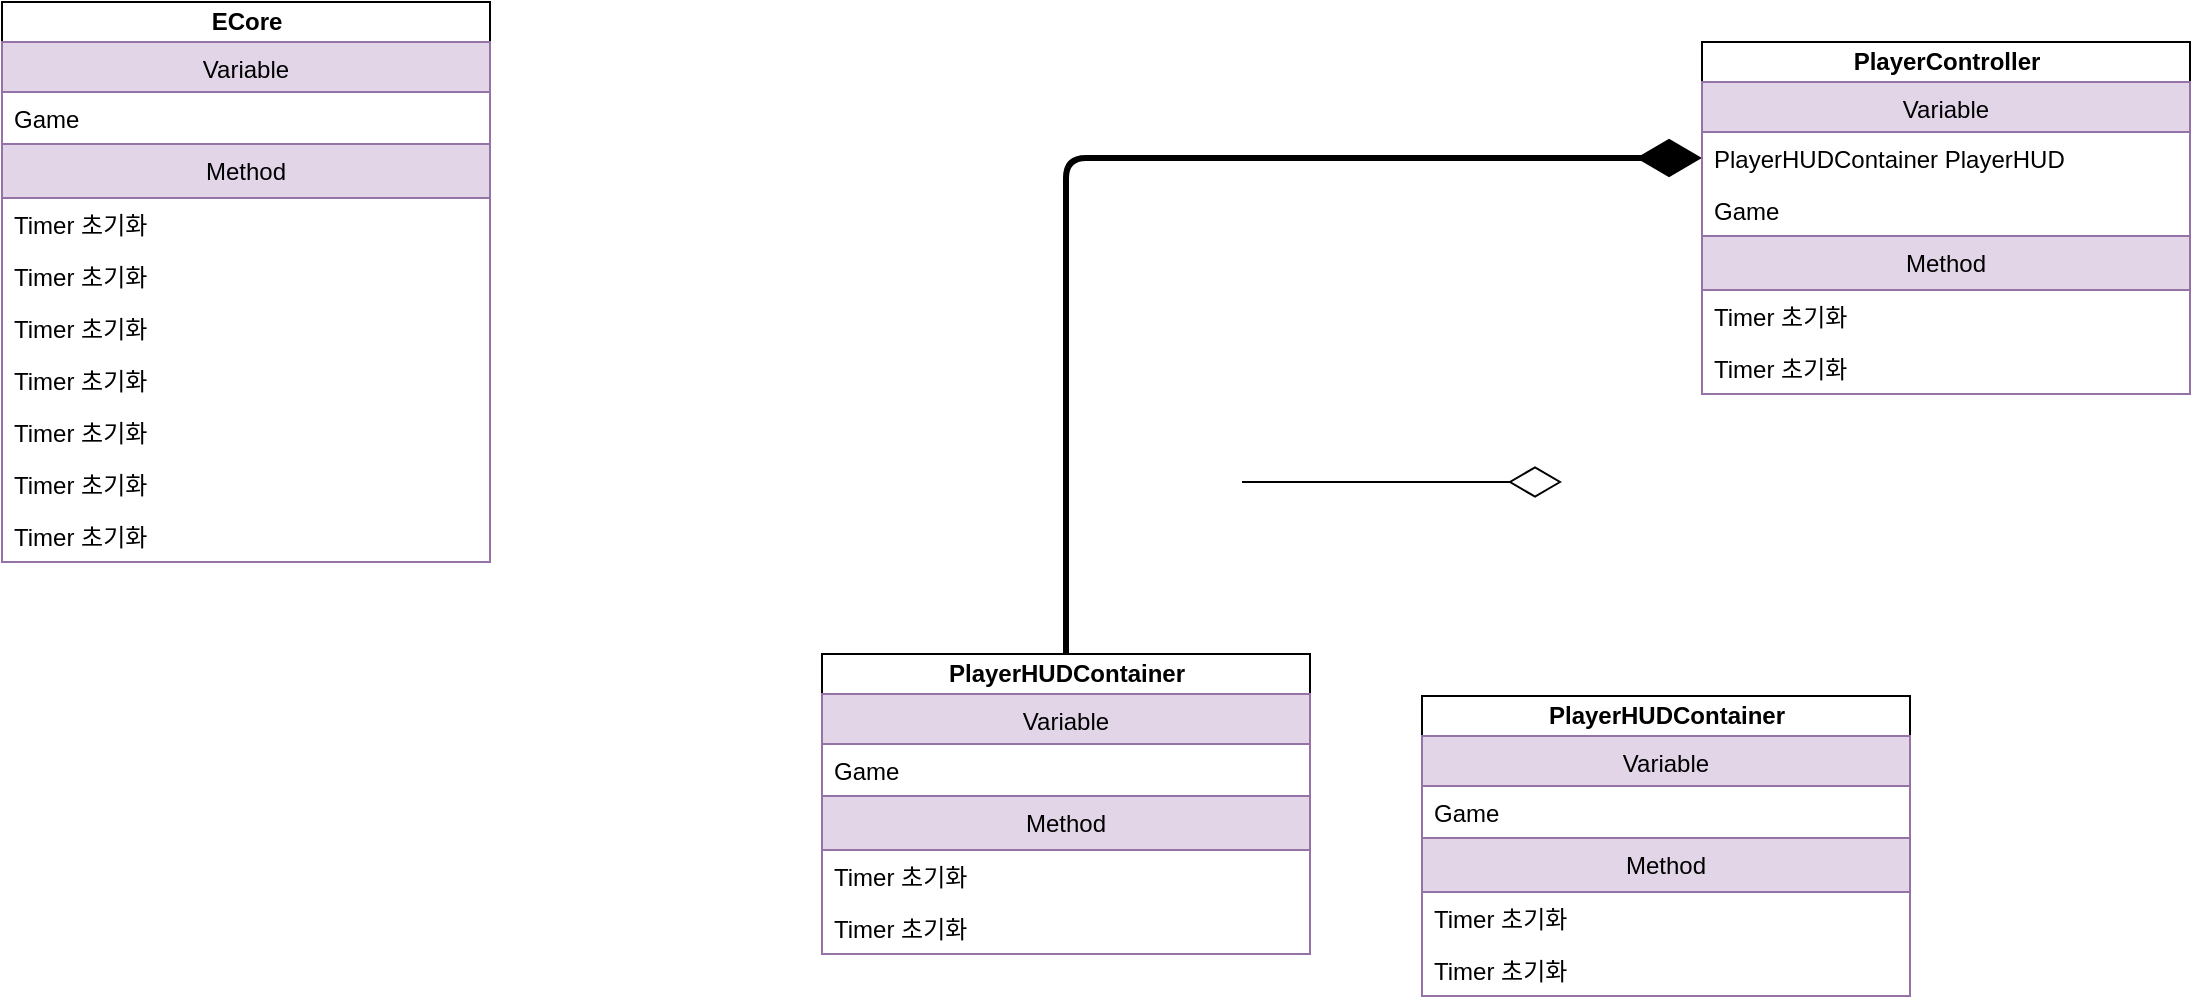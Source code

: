 <mxfile version="15.4.0" type="device" pages="2"><diagram id="Eu_euhtFzpt9qsklN84q" name="Code Diagram"><mxGraphModel dx="296" dy="2993" grid="1" gridSize="10" guides="1" tooltips="1" connect="1" arrows="1" fold="1" page="1" pageScale="1" pageWidth="827" pageHeight="1169" math="0" shadow="0"><root><mxCell id="0"/><mxCell id="1" parent="0"/><object label="PlayerHUDContainer" id="nr_kOQ3z6JGiUt4FN8Bf-1"><mxCell style="swimlane;html=1;childLayout=stackLayout;resizeParent=1;resizeParentMax=0;horizontal=1;startSize=20;horizontalStack=0;" parent="1" vertex="1"><mxGeometry x="1910" y="-1924" width="244" height="150" as="geometry"/></mxCell></object><mxCell id="nr_kOQ3z6JGiUt4FN8Bf-2" value="Variable" style="swimlane;fontStyle=0;childLayout=stackLayout;horizontal=1;startSize=25;fillColor=#e1d5e7;horizontalStack=0;resizeParent=1;resizeParentMax=0;resizeLast=0;collapsible=1;marginBottom=0;rounded=0;shadow=0;glass=0;comic=0;verticalAlign=top;swimlaneFillColor=#ffffff;labelBackgroundColor=none;strokeColor=#9673a6;aspect=fixed;flipH=0;" parent="nr_kOQ3z6JGiUt4FN8Bf-1" vertex="1"><mxGeometry y="20" width="244" height="51" as="geometry"><mxRectangle y="20" width="327" height="50" as="alternateBounds"/></mxGeometry></mxCell><object label="Game" tooltip="null" id="nr_kOQ3z6JGiUt4FN8Bf-3"><mxCell style="text;strokeColor=none;fillColor=none;align=left;verticalAlign=top;spacingLeft=4;spacingRight=4;overflow=hidden;rotatable=0;points=[[0,0.5],[1,0.5]];portConstraint=eastwest;" parent="nr_kOQ3z6JGiUt4FN8Bf-2" vertex="1"><mxGeometry y="25" width="244" height="26" as="geometry"/></mxCell></object><mxCell id="nr_kOQ3z6JGiUt4FN8Bf-4" value="Method" style="swimlane;fontStyle=0;childLayout=stackLayout;horizontal=1;startSize=27;fillColor=#e1d5e7;horizontalStack=0;resizeParent=1;resizeParentMax=0;resizeLast=0;collapsible=1;marginBottom=0;rounded=0;shadow=0;glass=0;comic=0;verticalAlign=top;swimlaneFillColor=#ffffff;labelBackgroundColor=none;strokeColor=#9673a6;" parent="nr_kOQ3z6JGiUt4FN8Bf-1" vertex="1"><mxGeometry y="71" width="244" height="79" as="geometry"><mxRectangle y="97" width="327" height="50" as="alternateBounds"/></mxGeometry></mxCell><object label="Timer 초기화" tooltip="null" id="nr_kOQ3z6JGiUt4FN8Bf-5"><mxCell style="text;strokeColor=none;fillColor=none;align=left;verticalAlign=top;spacingLeft=4;spacingRight=4;overflow=hidden;rotatable=0;points=[[0,0.5],[1,0.5]];portConstraint=eastwest;" parent="nr_kOQ3z6JGiUt4FN8Bf-4" vertex="1"><mxGeometry y="27" width="244" height="26" as="geometry"/></mxCell></object><object label="Timer 초기화" tooltip="null" id="nr_kOQ3z6JGiUt4FN8Bf-11"><mxCell style="text;strokeColor=none;fillColor=none;align=left;verticalAlign=top;spacingLeft=4;spacingRight=4;overflow=hidden;rotatable=0;points=[[0,0.5],[1,0.5]];portConstraint=eastwest;" parent="nr_kOQ3z6JGiUt4FN8Bf-4" vertex="1"><mxGeometry y="53" width="244" height="26" as="geometry"/></mxCell></object><mxCell id="nr_kOQ3z6JGiUt4FN8Bf-14" value="" style="endArrow=diamondThin;endFill=0;endSize=24;html=1;" parent="1" edge="1"><mxGeometry width="160" relative="1" as="geometry"><mxPoint x="2120" y="-2010" as="sourcePoint"/><mxPoint x="2280" y="-2010" as="targetPoint"/></mxGeometry></mxCell><mxCell id="nr_kOQ3z6JGiUt4FN8Bf-17" value="" style="endArrow=diamondThin;endFill=1;endSize=24;html=1;exitX=0.5;exitY=0;exitDx=0;exitDy=0;entryX=0;entryY=0.5;entryDx=0;entryDy=0;strokeWidth=3;strokeColor=default;edgeStyle=orthogonalEdgeStyle;" parent="1" source="nr_kOQ3z6JGiUt4FN8Bf-1" target="nr_kOQ3z6JGiUt4FN8Bf-20" edge="1"><mxGeometry width="160" relative="1" as="geometry"><mxPoint x="2120" y="-2060" as="sourcePoint"/><mxPoint x="2280" y="-2060" as="targetPoint"/></mxGeometry></mxCell><object label="PlayerController" id="nr_kOQ3z6JGiUt4FN8Bf-18"><mxCell style="swimlane;html=1;childLayout=stackLayout;resizeParent=1;resizeParentMax=0;horizontal=1;startSize=20;horizontalStack=0;" parent="1" vertex="1"><mxGeometry x="2350" y="-2230" width="244" height="176" as="geometry"/></mxCell></object><mxCell id="nr_kOQ3z6JGiUt4FN8Bf-19" value="Variable" style="swimlane;fontStyle=0;childLayout=stackLayout;horizontal=1;startSize=25;fillColor=#e1d5e7;horizontalStack=0;resizeParent=1;resizeParentMax=0;resizeLast=0;collapsible=1;marginBottom=0;rounded=0;shadow=0;glass=0;comic=0;verticalAlign=top;swimlaneFillColor=#ffffff;labelBackgroundColor=none;strokeColor=#9673a6;aspect=fixed;flipH=0;" parent="nr_kOQ3z6JGiUt4FN8Bf-18" vertex="1"><mxGeometry y="20" width="244" height="77" as="geometry"><mxRectangle y="20" width="327" height="50" as="alternateBounds"/></mxGeometry></mxCell><object label="PlayerHUDContainer PlayerHUD" tooltip="null" id="nr_kOQ3z6JGiUt4FN8Bf-20"><mxCell style="text;strokeColor=none;fillColor=none;align=left;verticalAlign=top;spacingLeft=4;spacingRight=4;overflow=hidden;rotatable=0;points=[[0,0.5],[1,0.5]];portConstraint=eastwest;" parent="nr_kOQ3z6JGiUt4FN8Bf-19" vertex="1"><mxGeometry y="25" width="244" height="26" as="geometry"/></mxCell></object><object label="Game" tooltip="null" id="nr_kOQ3z6JGiUt4FN8Bf-41"><mxCell style="text;strokeColor=none;fillColor=none;align=left;verticalAlign=top;spacingLeft=4;spacingRight=4;overflow=hidden;rotatable=0;points=[[0,0.5],[1,0.5]];portConstraint=eastwest;" parent="nr_kOQ3z6JGiUt4FN8Bf-19" vertex="1"><mxGeometry y="51" width="244" height="26" as="geometry"/></mxCell></object><mxCell id="nr_kOQ3z6JGiUt4FN8Bf-21" value="Method" style="swimlane;fontStyle=0;childLayout=stackLayout;horizontal=1;startSize=27;fillColor=#e1d5e7;horizontalStack=0;resizeParent=1;resizeParentMax=0;resizeLast=0;collapsible=1;marginBottom=0;rounded=0;shadow=0;glass=0;comic=0;verticalAlign=top;swimlaneFillColor=#ffffff;labelBackgroundColor=none;strokeColor=#9673a6;" parent="nr_kOQ3z6JGiUt4FN8Bf-18" vertex="1"><mxGeometry y="97" width="244" height="79" as="geometry"><mxRectangle y="97" width="327" height="50" as="alternateBounds"/></mxGeometry></mxCell><object label="Timer 초기화" tooltip="null" id="nr_kOQ3z6JGiUt4FN8Bf-22"><mxCell style="text;strokeColor=none;fillColor=none;align=left;verticalAlign=top;spacingLeft=4;spacingRight=4;overflow=hidden;rotatable=0;points=[[0,0.5],[1,0.5]];portConstraint=eastwest;" parent="nr_kOQ3z6JGiUt4FN8Bf-21" vertex="1"><mxGeometry y="27" width="244" height="26" as="geometry"/></mxCell></object><object label="Timer 초기화" tooltip="null" id="nr_kOQ3z6JGiUt4FN8Bf-28"><mxCell style="text;strokeColor=none;fillColor=none;align=left;verticalAlign=top;spacingLeft=4;spacingRight=4;overflow=hidden;rotatable=0;points=[[0,0.5],[1,0.5]];portConstraint=eastwest;" parent="nr_kOQ3z6JGiUt4FN8Bf-21" vertex="1"><mxGeometry y="53" width="244" height="26" as="geometry"/></mxCell></object><object label="ECore" id="nr_kOQ3z6JGiUt4FN8Bf-30"><mxCell style="swimlane;html=1;childLayout=stackLayout;resizeParent=1;resizeParentMax=0;horizontal=1;startSize=20;horizontalStack=0;" parent="1" vertex="1"><mxGeometry x="1500" y="-2250" width="244" height="280" as="geometry"/></mxCell></object><mxCell id="nr_kOQ3z6JGiUt4FN8Bf-31" value="Variable" style="swimlane;fontStyle=0;childLayout=stackLayout;horizontal=1;startSize=25;fillColor=#e1d5e7;horizontalStack=0;resizeParent=1;resizeParentMax=0;resizeLast=0;collapsible=1;marginBottom=0;rounded=0;shadow=0;glass=0;comic=0;verticalAlign=top;swimlaneFillColor=#ffffff;labelBackgroundColor=none;strokeColor=#9673a6;aspect=fixed;flipH=0;" parent="nr_kOQ3z6JGiUt4FN8Bf-30" vertex="1"><mxGeometry y="20" width="244" height="51" as="geometry"><mxRectangle y="20" width="327" height="50" as="alternateBounds"/></mxGeometry></mxCell><object label="Game" tooltip="null" id="nr_kOQ3z6JGiUt4FN8Bf-32"><mxCell style="text;strokeColor=none;fillColor=none;align=left;verticalAlign=top;spacingLeft=4;spacingRight=4;overflow=hidden;rotatable=0;points=[[0,0.5],[1,0.5]];portConstraint=eastwest;" parent="nr_kOQ3z6JGiUt4FN8Bf-31" vertex="1"><mxGeometry y="25" width="244" height="26" as="geometry"/></mxCell></object><mxCell id="nr_kOQ3z6JGiUt4FN8Bf-33" value="Method" style="swimlane;fontStyle=0;childLayout=stackLayout;horizontal=1;startSize=27;fillColor=#e1d5e7;horizontalStack=0;resizeParent=1;resizeParentMax=0;resizeLast=0;collapsible=1;marginBottom=0;rounded=0;shadow=0;glass=0;comic=0;verticalAlign=top;swimlaneFillColor=#ffffff;labelBackgroundColor=none;strokeColor=#9673a6;" parent="nr_kOQ3z6JGiUt4FN8Bf-30" vertex="1"><mxGeometry y="71" width="244" height="209" as="geometry"><mxRectangle y="97" width="327" height="50" as="alternateBounds"/></mxGeometry></mxCell><object label="Timer 초기화" tooltip="null" id="nr_kOQ3z6JGiUt4FN8Bf-34"><mxCell style="text;strokeColor=none;fillColor=none;align=left;verticalAlign=top;spacingLeft=4;spacingRight=4;overflow=hidden;rotatable=0;points=[[0,0.5],[1,0.5]];portConstraint=eastwest;" parent="nr_kOQ3z6JGiUt4FN8Bf-33" vertex="1"><mxGeometry y="27" width="244" height="26" as="geometry"/></mxCell></object><object label="Timer 초기화" tooltip="null" id="nr_kOQ3z6JGiUt4FN8Bf-35"><mxCell style="text;strokeColor=none;fillColor=none;align=left;verticalAlign=top;spacingLeft=4;spacingRight=4;overflow=hidden;rotatable=0;points=[[0,0.5],[1,0.5]];portConstraint=eastwest;" parent="nr_kOQ3z6JGiUt4FN8Bf-33" vertex="1"><mxGeometry y="53" width="244" height="26" as="geometry"/></mxCell></object><object label="Timer 초기화" tooltip="null" id="nr_kOQ3z6JGiUt4FN8Bf-36"><mxCell style="text;strokeColor=none;fillColor=none;align=left;verticalAlign=top;spacingLeft=4;spacingRight=4;overflow=hidden;rotatable=0;points=[[0,0.5],[1,0.5]];portConstraint=eastwest;" parent="nr_kOQ3z6JGiUt4FN8Bf-33" vertex="1"><mxGeometry y="79" width="244" height="26" as="geometry"/></mxCell></object><object label="Timer 초기화" tooltip="null" id="nr_kOQ3z6JGiUt4FN8Bf-37"><mxCell style="text;strokeColor=none;fillColor=none;align=left;verticalAlign=top;spacingLeft=4;spacingRight=4;overflow=hidden;rotatable=0;points=[[0,0.5],[1,0.5]];portConstraint=eastwest;" parent="nr_kOQ3z6JGiUt4FN8Bf-33" vertex="1"><mxGeometry y="105" width="244" height="26" as="geometry"/></mxCell></object><object label="Timer 초기화" tooltip="null" id="nr_kOQ3z6JGiUt4FN8Bf-38"><mxCell style="text;strokeColor=none;fillColor=none;align=left;verticalAlign=top;spacingLeft=4;spacingRight=4;overflow=hidden;rotatable=0;points=[[0,0.5],[1,0.5]];portConstraint=eastwest;" parent="nr_kOQ3z6JGiUt4FN8Bf-33" vertex="1"><mxGeometry y="131" width="244" height="26" as="geometry"/></mxCell></object><object label="Timer 초기화" tooltip="null" id="nr_kOQ3z6JGiUt4FN8Bf-39"><mxCell style="text;strokeColor=none;fillColor=none;align=left;verticalAlign=top;spacingLeft=4;spacingRight=4;overflow=hidden;rotatable=0;points=[[0,0.5],[1,0.5]];portConstraint=eastwest;" parent="nr_kOQ3z6JGiUt4FN8Bf-33" vertex="1"><mxGeometry y="157" width="244" height="26" as="geometry"/></mxCell></object><object label="Timer 초기화" tooltip="null" id="nr_kOQ3z6JGiUt4FN8Bf-40"><mxCell style="text;strokeColor=none;fillColor=none;align=left;verticalAlign=top;spacingLeft=4;spacingRight=4;overflow=hidden;rotatable=0;points=[[0,0.5],[1,0.5]];portConstraint=eastwest;" parent="nr_kOQ3z6JGiUt4FN8Bf-33" vertex="1"><mxGeometry y="183" width="244" height="26" as="geometry"/></mxCell></object><object label="PlayerHUDContainer" id="nr_kOQ3z6JGiUt4FN8Bf-42"><mxCell style="swimlane;html=1;childLayout=stackLayout;resizeParent=1;resizeParentMax=0;horizontal=1;startSize=20;horizontalStack=0;" parent="1" vertex="1"><mxGeometry x="2210" y="-1903" width="244" height="150" as="geometry"/></mxCell></object><mxCell id="nr_kOQ3z6JGiUt4FN8Bf-43" value="Variable" style="swimlane;fontStyle=0;childLayout=stackLayout;horizontal=1;startSize=25;fillColor=#e1d5e7;horizontalStack=0;resizeParent=1;resizeParentMax=0;resizeLast=0;collapsible=1;marginBottom=0;rounded=0;shadow=0;glass=0;comic=0;verticalAlign=top;swimlaneFillColor=#ffffff;labelBackgroundColor=none;strokeColor=#9673a6;aspect=fixed;flipH=0;" parent="nr_kOQ3z6JGiUt4FN8Bf-42" vertex="1"><mxGeometry y="20" width="244" height="51" as="geometry"><mxRectangle y="20" width="327" height="50" as="alternateBounds"/></mxGeometry></mxCell><object label="Game" tooltip="null" id="nr_kOQ3z6JGiUt4FN8Bf-44"><mxCell style="text;strokeColor=none;fillColor=none;align=left;verticalAlign=top;spacingLeft=4;spacingRight=4;overflow=hidden;rotatable=0;points=[[0,0.5],[1,0.5]];portConstraint=eastwest;" parent="nr_kOQ3z6JGiUt4FN8Bf-43" vertex="1"><mxGeometry y="25" width="244" height="26" as="geometry"/></mxCell></object><mxCell id="nr_kOQ3z6JGiUt4FN8Bf-45" value="Method" style="swimlane;fontStyle=0;childLayout=stackLayout;horizontal=1;startSize=27;fillColor=#e1d5e7;horizontalStack=0;resizeParent=1;resizeParentMax=0;resizeLast=0;collapsible=1;marginBottom=0;rounded=0;shadow=0;glass=0;comic=0;verticalAlign=top;swimlaneFillColor=#ffffff;labelBackgroundColor=none;strokeColor=#9673a6;" parent="nr_kOQ3z6JGiUt4FN8Bf-42" vertex="1"><mxGeometry y="71" width="244" height="79" as="geometry"><mxRectangle y="97" width="327" height="50" as="alternateBounds"/></mxGeometry></mxCell><object label="Timer 초기화" tooltip="null" id="nr_kOQ3z6JGiUt4FN8Bf-46"><mxCell style="text;strokeColor=none;fillColor=none;align=left;verticalAlign=top;spacingLeft=4;spacingRight=4;overflow=hidden;rotatable=0;points=[[0,0.5],[1,0.5]];portConstraint=eastwest;" parent="nr_kOQ3z6JGiUt4FN8Bf-45" vertex="1"><mxGeometry y="27" width="244" height="26" as="geometry"/></mxCell></object><object label="Timer 초기화" tooltip="null" id="nr_kOQ3z6JGiUt4FN8Bf-47"><mxCell style="text;strokeColor=none;fillColor=none;align=left;verticalAlign=top;spacingLeft=4;spacingRight=4;overflow=hidden;rotatable=0;points=[[0,0.5],[1,0.5]];portConstraint=eastwest;" parent="nr_kOQ3z6JGiUt4FN8Bf-45" vertex="1"><mxGeometry y="53" width="244" height="26" as="geometry"/></mxCell></object></root></mxGraphModel></diagram><diagram id="09wucWxiWU6YWlmimqzn" name="부하System"><mxGraphModel dx="770" dy="1618" grid="1" gridSize="10" guides="1" tooltips="1" connect="1" arrows="1" fold="1" page="1" pageScale="1" pageWidth="827" pageHeight="1169" math="0" shadow="0"><root><mxCell id="CW-aPm8yoOy7tRsHARQE-0"/><mxCell id="CW-aPm8yoOy7tRsHARQE-1" parent="CW-aPm8yoOy7tRsHARQE-0"/><mxCell id="CW-aPm8yoOy7tRsHARQE-2" value="" style="shape=table;html=1;whiteSpace=wrap;startSize=0;container=1;collapsible=0;childLayout=tableLayout;" vertex="1" parent="CW-aPm8yoOy7tRsHARQE-1"><mxGeometry x="260" y="380" width="300" height="200" as="geometry"/></mxCell><mxCell id="CW-aPm8yoOy7tRsHARQE-3" value="" style="shape=partialRectangle;html=1;whiteSpace=wrap;collapsible=0;dropTarget=0;pointerEvents=0;fillColor=none;top=0;left=0;bottom=0;right=0;points=[[0,0.5],[1,0.5]];portConstraint=eastwest;" vertex="1" parent="CW-aPm8yoOy7tRsHARQE-2"><mxGeometry width="300" height="40" as="geometry"/></mxCell><mxCell id="CW-aPm8yoOy7tRsHARQE-54" style="shape=partialRectangle;html=1;whiteSpace=wrap;connectable=0;fillColor=none;top=0;left=0;bottom=0;right=0;overflow=hidden;pointerEvents=1;" vertex="1" parent="CW-aPm8yoOy7tRsHARQE-3"><mxGeometry width="60" height="40" as="geometry"><mxRectangle width="60" height="40" as="alternateBounds"/></mxGeometry></mxCell><mxCell id="CW-aPm8yoOy7tRsHARQE-49" style="shape=partialRectangle;html=1;whiteSpace=wrap;connectable=0;fillColor=none;top=0;left=0;bottom=0;right=0;overflow=hidden;pointerEvents=1;" vertex="1" parent="CW-aPm8yoOy7tRsHARQE-3"><mxGeometry x="60" width="60" height="40" as="geometry"><mxRectangle width="60" height="40" as="alternateBounds"/></mxGeometry></mxCell><mxCell id="CW-aPm8yoOy7tRsHARQE-4" value="ㄴ" style="shape=partialRectangle;html=1;whiteSpace=wrap;connectable=0;fillColor=none;top=0;left=0;bottom=0;right=0;overflow=hidden;pointerEvents=1;" vertex="1" parent="CW-aPm8yoOy7tRsHARQE-3"><mxGeometry x="120" width="60" height="40" as="geometry"><mxRectangle width="60" height="40" as="alternateBounds"/></mxGeometry></mxCell><mxCell id="CW-aPm8yoOy7tRsHARQE-5" value="" style="shape=partialRectangle;html=1;whiteSpace=wrap;connectable=0;fillColor=none;top=0;left=0;bottom=0;right=0;overflow=hidden;pointerEvents=1;" vertex="1" parent="CW-aPm8yoOy7tRsHARQE-3"><mxGeometry x="180" width="60" height="40" as="geometry"><mxRectangle width="60" height="40" as="alternateBounds"/></mxGeometry></mxCell><mxCell id="CW-aPm8yoOy7tRsHARQE-6" value="" style="shape=partialRectangle;html=1;whiteSpace=wrap;connectable=0;fillColor=none;top=0;left=0;bottom=0;right=0;overflow=hidden;pointerEvents=1;" vertex="1" parent="CW-aPm8yoOy7tRsHARQE-3"><mxGeometry x="240" width="60" height="40" as="geometry"><mxRectangle width="60" height="40" as="alternateBounds"/></mxGeometry></mxCell><mxCell id="CW-aPm8yoOy7tRsHARQE-19" value="" style="shape=partialRectangle;html=1;whiteSpace=wrap;collapsible=0;dropTarget=0;pointerEvents=0;fillColor=none;top=0;left=0;bottom=0;right=0;points=[[0,0.5],[1,0.5]];portConstraint=eastwest;" vertex="1" parent="CW-aPm8yoOy7tRsHARQE-2"><mxGeometry y="40" width="300" height="40" as="geometry"/></mxCell><mxCell id="CW-aPm8yoOy7tRsHARQE-55" style="shape=partialRectangle;html=1;whiteSpace=wrap;connectable=0;fillColor=none;top=0;left=0;bottom=0;right=0;overflow=hidden;pointerEvents=1;" vertex="1" parent="CW-aPm8yoOy7tRsHARQE-19"><mxGeometry width="60" height="40" as="geometry"><mxRectangle width="60" height="40" as="alternateBounds"/></mxGeometry></mxCell><mxCell id="CW-aPm8yoOy7tRsHARQE-50" style="shape=partialRectangle;html=1;whiteSpace=wrap;connectable=0;fillColor=none;top=0;left=0;bottom=0;right=0;overflow=hidden;pointerEvents=1;" vertex="1" parent="CW-aPm8yoOy7tRsHARQE-19"><mxGeometry x="60" width="60" height="40" as="geometry"><mxRectangle width="60" height="40" as="alternateBounds"/></mxGeometry></mxCell><mxCell id="CW-aPm8yoOy7tRsHARQE-20" value="ㄴ" style="shape=partialRectangle;html=1;whiteSpace=wrap;connectable=0;fillColor=none;top=0;left=0;bottom=0;right=0;overflow=hidden;pointerEvents=1;" vertex="1" parent="CW-aPm8yoOy7tRsHARQE-19"><mxGeometry x="120" width="60" height="40" as="geometry"><mxRectangle width="60" height="40" as="alternateBounds"/></mxGeometry></mxCell><mxCell id="CW-aPm8yoOy7tRsHARQE-21" value="" style="shape=partialRectangle;html=1;whiteSpace=wrap;connectable=0;fillColor=none;top=0;left=0;bottom=0;right=0;overflow=hidden;pointerEvents=1;" vertex="1" parent="CW-aPm8yoOy7tRsHARQE-19"><mxGeometry x="180" width="60" height="40" as="geometry"><mxRectangle width="60" height="40" as="alternateBounds"/></mxGeometry></mxCell><mxCell id="CW-aPm8yoOy7tRsHARQE-22" value="" style="shape=partialRectangle;html=1;whiteSpace=wrap;connectable=0;fillColor=none;top=0;left=0;bottom=0;right=0;overflow=hidden;pointerEvents=1;" vertex="1" parent="CW-aPm8yoOy7tRsHARQE-19"><mxGeometry x="240" width="60" height="40" as="geometry"><mxRectangle width="60" height="40" as="alternateBounds"/></mxGeometry></mxCell><mxCell id="CW-aPm8yoOy7tRsHARQE-7" value="" style="shape=partialRectangle;html=1;whiteSpace=wrap;collapsible=0;dropTarget=0;pointerEvents=0;fillColor=none;top=0;left=0;bottom=0;right=0;points=[[0,0.5],[1,0.5]];portConstraint=eastwest;" vertex="1" parent="CW-aPm8yoOy7tRsHARQE-2"><mxGeometry y="80" width="300" height="40" as="geometry"/></mxCell><mxCell id="CW-aPm8yoOy7tRsHARQE-56" style="shape=partialRectangle;html=1;whiteSpace=wrap;connectable=0;fillColor=none;top=0;left=0;bottom=0;right=0;overflow=hidden;pointerEvents=1;" vertex="1" parent="CW-aPm8yoOy7tRsHARQE-7"><mxGeometry width="60" height="40" as="geometry"><mxRectangle width="60" height="40" as="alternateBounds"/></mxGeometry></mxCell><mxCell id="CW-aPm8yoOy7tRsHARQE-51" style="shape=partialRectangle;html=1;whiteSpace=wrap;connectable=0;fillColor=none;top=0;left=0;bottom=0;right=0;overflow=hidden;pointerEvents=1;" vertex="1" parent="CW-aPm8yoOy7tRsHARQE-7"><mxGeometry x="60" width="60" height="40" as="geometry"><mxRectangle width="60" height="40" as="alternateBounds"/></mxGeometry></mxCell><mxCell id="CW-aPm8yoOy7tRsHARQE-8" value="" style="shape=partialRectangle;html=1;whiteSpace=wrap;connectable=0;fillColor=none;top=0;left=0;bottom=0;right=0;overflow=hidden;pointerEvents=1;" vertex="1" parent="CW-aPm8yoOy7tRsHARQE-7"><mxGeometry x="120" width="60" height="40" as="geometry"><mxRectangle width="60" height="40" as="alternateBounds"/></mxGeometry></mxCell><mxCell id="CW-aPm8yoOy7tRsHARQE-9" value="" style="shape=partialRectangle;html=1;whiteSpace=wrap;connectable=0;fillColor=none;top=0;left=0;bottom=0;right=0;overflow=hidden;pointerEvents=1;" vertex="1" parent="CW-aPm8yoOy7tRsHARQE-7"><mxGeometry x="180" width="60" height="40" as="geometry"><mxRectangle width="60" height="40" as="alternateBounds"/></mxGeometry></mxCell><mxCell id="CW-aPm8yoOy7tRsHARQE-10" value="" style="shape=partialRectangle;html=1;whiteSpace=wrap;connectable=0;fillColor=none;top=0;left=0;bottom=0;right=0;overflow=hidden;pointerEvents=1;" vertex="1" parent="CW-aPm8yoOy7tRsHARQE-7"><mxGeometry x="240" width="60" height="40" as="geometry"><mxRectangle width="60" height="40" as="alternateBounds"/></mxGeometry></mxCell><mxCell id="CW-aPm8yoOy7tRsHARQE-15" value="" style="shape=partialRectangle;html=1;whiteSpace=wrap;collapsible=0;dropTarget=0;pointerEvents=0;fillColor=none;top=0;left=0;bottom=0;right=0;points=[[0,0.5],[1,0.5]];portConstraint=eastwest;" vertex="1" parent="CW-aPm8yoOy7tRsHARQE-2"><mxGeometry y="120" width="300" height="40" as="geometry"/></mxCell><mxCell id="CW-aPm8yoOy7tRsHARQE-57" style="shape=partialRectangle;html=1;whiteSpace=wrap;connectable=0;fillColor=none;top=0;left=0;bottom=0;right=0;overflow=hidden;pointerEvents=1;" vertex="1" parent="CW-aPm8yoOy7tRsHARQE-15"><mxGeometry width="60" height="40" as="geometry"><mxRectangle width="60" height="40" as="alternateBounds"/></mxGeometry></mxCell><mxCell id="CW-aPm8yoOy7tRsHARQE-52" style="shape=partialRectangle;html=1;whiteSpace=wrap;connectable=0;fillColor=none;top=0;left=0;bottom=0;right=0;overflow=hidden;pointerEvents=1;" vertex="1" parent="CW-aPm8yoOy7tRsHARQE-15"><mxGeometry x="60" width="60" height="40" as="geometry"><mxRectangle width="60" height="40" as="alternateBounds"/></mxGeometry></mxCell><mxCell id="CW-aPm8yoOy7tRsHARQE-16" value="" style="shape=partialRectangle;html=1;whiteSpace=wrap;connectable=0;fillColor=none;top=0;left=0;bottom=0;right=0;overflow=hidden;pointerEvents=1;" vertex="1" parent="CW-aPm8yoOy7tRsHARQE-15"><mxGeometry x="120" width="60" height="40" as="geometry"><mxRectangle width="60" height="40" as="alternateBounds"/></mxGeometry></mxCell><mxCell id="CW-aPm8yoOy7tRsHARQE-17" value="" style="shape=partialRectangle;html=1;whiteSpace=wrap;connectable=0;fillColor=none;top=0;left=0;bottom=0;right=0;overflow=hidden;pointerEvents=1;" vertex="1" parent="CW-aPm8yoOy7tRsHARQE-15"><mxGeometry x="180" width="60" height="40" as="geometry"><mxRectangle width="60" height="40" as="alternateBounds"/></mxGeometry></mxCell><mxCell id="CW-aPm8yoOy7tRsHARQE-18" value="" style="shape=partialRectangle;html=1;whiteSpace=wrap;connectable=0;fillColor=none;top=0;left=0;bottom=0;right=0;overflow=hidden;pointerEvents=1;" vertex="1" parent="CW-aPm8yoOy7tRsHARQE-15"><mxGeometry x="240" width="60" height="40" as="geometry"><mxRectangle width="60" height="40" as="alternateBounds"/></mxGeometry></mxCell><mxCell id="CW-aPm8yoOy7tRsHARQE-11" value="" style="shape=partialRectangle;html=1;whiteSpace=wrap;collapsible=0;dropTarget=0;pointerEvents=0;fillColor=none;top=0;left=0;bottom=0;right=0;points=[[0,0.5],[1,0.5]];portConstraint=eastwest;" vertex="1" parent="CW-aPm8yoOy7tRsHARQE-2"><mxGeometry y="160" width="300" height="40" as="geometry"/></mxCell><mxCell id="CW-aPm8yoOy7tRsHARQE-58" style="shape=partialRectangle;html=1;whiteSpace=wrap;connectable=0;fillColor=none;top=0;left=0;bottom=0;right=0;overflow=hidden;pointerEvents=1;" vertex="1" parent="CW-aPm8yoOy7tRsHARQE-11"><mxGeometry width="60" height="40" as="geometry"><mxRectangle width="60" height="40" as="alternateBounds"/></mxGeometry></mxCell><mxCell id="CW-aPm8yoOy7tRsHARQE-53" style="shape=partialRectangle;html=1;whiteSpace=wrap;connectable=0;fillColor=none;top=0;left=0;bottom=0;right=0;overflow=hidden;pointerEvents=1;" vertex="1" parent="CW-aPm8yoOy7tRsHARQE-11"><mxGeometry x="60" width="60" height="40" as="geometry"><mxRectangle width="60" height="40" as="alternateBounds"/></mxGeometry></mxCell><mxCell id="CW-aPm8yoOy7tRsHARQE-12" value="" style="shape=partialRectangle;html=1;whiteSpace=wrap;connectable=0;fillColor=none;top=0;left=0;bottom=0;right=0;overflow=hidden;pointerEvents=1;" vertex="1" parent="CW-aPm8yoOy7tRsHARQE-11"><mxGeometry x="120" width="60" height="40" as="geometry"><mxRectangle width="60" height="40" as="alternateBounds"/></mxGeometry></mxCell><mxCell id="CW-aPm8yoOy7tRsHARQE-13" value="" style="shape=partialRectangle;html=1;whiteSpace=wrap;connectable=0;fillColor=none;top=0;left=0;bottom=0;right=0;overflow=hidden;pointerEvents=1;" vertex="1" parent="CW-aPm8yoOy7tRsHARQE-11"><mxGeometry x="180" width="60" height="40" as="geometry"><mxRectangle width="60" height="40" as="alternateBounds"/></mxGeometry></mxCell><mxCell id="CW-aPm8yoOy7tRsHARQE-14" value="" style="shape=partialRectangle;html=1;whiteSpace=wrap;connectable=0;fillColor=none;top=0;left=0;bottom=0;right=0;overflow=hidden;pointerEvents=1;" vertex="1" parent="CW-aPm8yoOy7tRsHARQE-11"><mxGeometry x="240" width="60" height="40" as="geometry"><mxRectangle width="60" height="40" as="alternateBounds"/></mxGeometry></mxCell><mxCell id="2wO6xuS1VtqP5q-E_j_l-0" value="" style="endArrow=diamondThin;endFill=1;endSize=24;html=1;exitX=0.5;exitY=0;exitDx=0;exitDy=0;entryX=0;entryY=0.5;entryDx=0;entryDy=0;strokeWidth=3;strokeColor=default;edgeStyle=orthogonalEdgeStyle;" edge="1" parent="CW-aPm8yoOy7tRsHARQE-1" target="2wO6xuS1VtqP5q-E_j_l-3"><mxGeometry width="160" relative="1" as="geometry"><mxPoint x="620" y="626" as="sourcePoint"/><mxPoint x="868" y="490" as="targetPoint"/></mxGeometry></mxCell><object label="PlayerController" id="2wO6xuS1VtqP5q-E_j_l-1"><mxCell style="swimlane;html=1;childLayout=stackLayout;resizeParent=1;resizeParentMax=0;horizontal=1;startSize=20;horizontalStack=0;" vertex="1" parent="CW-aPm8yoOy7tRsHARQE-1"><mxGeometry x="938" y="320" width="244" height="176" as="geometry"/></mxCell></object><mxCell id="2wO6xuS1VtqP5q-E_j_l-2" value="Variable" style="swimlane;fontStyle=0;childLayout=stackLayout;horizontal=1;startSize=25;fillColor=#e1d5e7;horizontalStack=0;resizeParent=1;resizeParentMax=0;resizeLast=0;collapsible=1;marginBottom=0;rounded=0;shadow=0;glass=0;comic=0;verticalAlign=top;swimlaneFillColor=#ffffff;labelBackgroundColor=none;strokeColor=#9673a6;aspect=fixed;flipH=0;" vertex="1" parent="2wO6xuS1VtqP5q-E_j_l-1"><mxGeometry y="20" width="244" height="77" as="geometry"><mxRectangle y="20" width="327" height="50" as="alternateBounds"/></mxGeometry></mxCell><object label="PlayerHUDContainer PlayerHUD" tooltip="null" id="2wO6xuS1VtqP5q-E_j_l-3"><mxCell style="text;strokeColor=none;fillColor=none;align=left;verticalAlign=top;spacingLeft=4;spacingRight=4;overflow=hidden;rotatable=0;points=[[0,0.5],[1,0.5]];portConstraint=eastwest;" vertex="1" parent="2wO6xuS1VtqP5q-E_j_l-2"><mxGeometry y="25" width="244" height="26" as="geometry"/></mxCell></object><object label="Game" tooltip="null" id="2wO6xuS1VtqP5q-E_j_l-4"><mxCell style="text;strokeColor=none;fillColor=none;align=left;verticalAlign=top;spacingLeft=4;spacingRight=4;overflow=hidden;rotatable=0;points=[[0,0.5],[1,0.5]];portConstraint=eastwest;" vertex="1" parent="2wO6xuS1VtqP5q-E_j_l-2"><mxGeometry y="51" width="244" height="26" as="geometry"/></mxCell></object><mxCell id="2wO6xuS1VtqP5q-E_j_l-5" value="Method" style="swimlane;fontStyle=0;childLayout=stackLayout;horizontal=1;startSize=27;fillColor=#e1d5e7;horizontalStack=0;resizeParent=1;resizeParentMax=0;resizeLast=0;collapsible=1;marginBottom=0;rounded=0;shadow=0;glass=0;comic=0;verticalAlign=top;swimlaneFillColor=#ffffff;labelBackgroundColor=none;strokeColor=#9673a6;" vertex="1" parent="2wO6xuS1VtqP5q-E_j_l-1"><mxGeometry y="97" width="244" height="79" as="geometry"><mxRectangle y="97" width="327" height="50" as="alternateBounds"/></mxGeometry></mxCell><object label="Timer 초기화" tooltip="null" id="2wO6xuS1VtqP5q-E_j_l-6"><mxCell style="text;strokeColor=none;fillColor=none;align=left;verticalAlign=top;spacingLeft=4;spacingRight=4;overflow=hidden;rotatable=0;points=[[0,0.5],[1,0.5]];portConstraint=eastwest;" vertex="1" parent="2wO6xuS1VtqP5q-E_j_l-5"><mxGeometry y="27" width="244" height="26" as="geometry"/></mxCell></object><object label="Timer 초기화" tooltip="null" id="2wO6xuS1VtqP5q-E_j_l-7"><mxCell style="text;strokeColor=none;fillColor=none;align=left;verticalAlign=top;spacingLeft=4;spacingRight=4;overflow=hidden;rotatable=0;points=[[0,0.5],[1,0.5]];portConstraint=eastwest;" vertex="1" parent="2wO6xuS1VtqP5q-E_j_l-5"><mxGeometry y="53" width="244" height="26" as="geometry"/></mxCell></object><mxCell id="2wO6xuS1VtqP5q-E_j_l-10" value="보좌관 유닛 시스템 - 시작시 3개 슬롯 개방 / 최대 48개 슬롯" style="swimlane;" vertex="1" parent="CW-aPm8yoOy7tRsHARQE-1"><mxGeometry x="80" y="-200" width="800" height="440" as="geometry"/></mxCell><mxCell id="2wO6xuS1VtqP5q-E_j_l-11" style="edgeStyle=orthogonalEdgeStyle;rounded=0;orthogonalLoop=1;jettySize=auto;html=1;entryX=0.5;entryY=0;entryDx=0;entryDy=0;" edge="1" parent="2wO6xuS1VtqP5q-E_j_l-10" source="2wO6xuS1VtqP5q-E_j_l-8" target="2wO6xuS1VtqP5q-E_j_l-9"><mxGeometry relative="1" as="geometry"/></mxCell><mxCell id="2wO6xuS1VtqP5q-E_j_l-12" style="edgeStyle=orthogonalEdgeStyle;rounded=0;orthogonalLoop=1;jettySize=auto;html=1;entryX=0.5;entryY=0;entryDx=0;entryDy=0;" edge="1" parent="2wO6xuS1VtqP5q-E_j_l-10" source="2wO6xuS1VtqP5q-E_j_l-8" target="CW-aPm8yoOy7tRsHARQE-59"><mxGeometry relative="1" as="geometry"/></mxCell><mxCell id="2wO6xuS1VtqP5q-E_j_l-8" value="건물 기본 관리자" style="whiteSpace=wrap;html=1;" vertex="1" parent="2wO6xuS1VtqP5q-E_j_l-10"><mxGeometry x="100" y="40" width="120" height="60" as="geometry"/></mxCell><mxCell id="2wO6xuS1VtqP5q-E_j_l-9" value="건물 기본 관리자" style="whiteSpace=wrap;html=1;" vertex="1" parent="2wO6xuS1VtqP5q-E_j_l-10"><mxGeometry x="20" y="160" width="120" height="60" as="geometry"/></mxCell><mxCell id="CW-aPm8yoOy7tRsHARQE-59" value="건물 관리 슬롯 추가 관리자 - 관리자 슬롯 개방 [기본 1개~4개까지 확장]" style="whiteSpace=wrap;html=1;" vertex="1" parent="2wO6xuS1VtqP5q-E_j_l-10"><mxGeometry x="10" y="240" width="400" height="60" as="geometry"/></mxCell></root></mxGraphModel></diagram></mxfile>